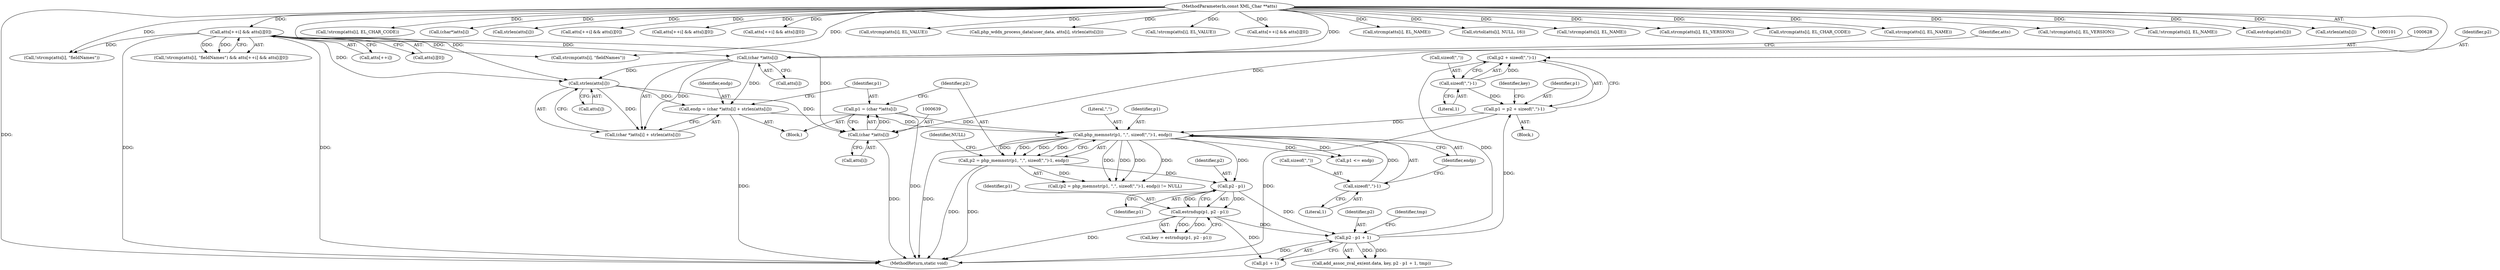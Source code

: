 digraph "0_php-src_c4cca4c20e75359c9a13a1f9a36cb7b4e9601d29?w=1@API" {
"1000681" [label="(Call,p2 + sizeof(\",\")-1)"];
"1000673" [label="(Call,p2 - p1 + 1)"];
"1000661" [label="(Call,p2 - p1)"];
"1000645" [label="(Call,p2 = php_memnstr(p1, \",\", sizeof(\",\")-1, endp))"];
"1000647" [label="(Call,php_memnstr(p1, \",\", sizeof(\",\")-1, endp))"];
"1000679" [label="(Call,p1 = p2 + sizeof(\",\")-1)"];
"1000683" [label="(Call,sizeof(\",\")-1)"];
"1000636" [label="(Call,p1 = (char *)atts[i])"];
"1000638" [label="(Call,(char *)atts[i])"];
"1000608" [label="(Call,atts[++i] && atts[i][0])"];
"1000104" [label="(MethodParameterIn,const XML_Char **atts)"];
"1000632" [label="(Call,strlen(atts[i]))"];
"1000627" [label="(Call,(char *)atts[i])"];
"1000650" [label="(Call,sizeof(\",\")-1)"];
"1000624" [label="(Call,endp = (char *)atts[i] + strlen(atts[i]))"];
"1000659" [label="(Call,estrndup(p1, p2 - p1))"];
"1000647" [label="(Call,php_memnstr(p1, \",\", sizeof(\",\")-1, endp))"];
"1000659" [label="(Call,estrndup(p1, p2 - p1))"];
"1000678" [label="(Identifier,tmp)"];
"1000638" [label="(Call,(char *)atts[i])"];
"1000627" [label="(Call,(char *)atts[i])"];
"1000613" [label="(Call,atts[i][0])"];
"1000256" [label="(Call,!strcmp(atts[i], EL_CHAR_CODE))"];
"1000797" [label="(Call,(char*)atts[i])"];
"1000803" [label="(Call,strlen(atts[i]))"];
"1000362" [label="(Call,atts[++i] && atts[i][0])"];
"1000651" [label="(Call,sizeof(\",\"))"];
"1000762" [label="(Call,atts[++i] && atts[i][0])"];
"1000625" [label="(Identifier,endp)"];
"1000679" [label="(Call,p1 = p2 + sizeof(\",\")-1)"];
"1000649" [label="(Literal,\",\")"];
"1000656" [label="(Block,)"];
"1000262" [label="(Call,atts[++i] && atts[i][0])"];
"1000673" [label="(Call,p2 - p1 + 1)"];
"1000603" [label="(Call,strcmp(atts[i], \"fieldNames\"))"];
"1000357" [label="(Call,strcmp(atts[i], EL_VALUE))"];
"1000626" [label="(Call,(char *)atts[i] + strlen(atts[i]))"];
"1000401" [label="(Call,php_wddx_process_data(user_data, atts[i], strlen(atts[i])))"];
"1000662" [label="(Identifier,p2)"];
"1000356" [label="(Call,!strcmp(atts[i], EL_VALUE))"];
"1000675" [label="(Call,p1 + 1)"];
"1000104" [label="(MethodParameterIn,const XML_Char **atts)"];
"1000538" [label="(Call,atts[++i] && atts[i][0])"];
"1000864" [label="(MethodReturn,static void)"];
"1000637" [label="(Identifier,p1)"];
"1000533" [label="(Call,strcmp(atts[i], EL_NAME))"];
"1000688" [label="(Identifier,key)"];
"1000629" [label="(Call,atts[i])"];
"1000634" [label="(Identifier,atts)"];
"1000281" [label="(Call,strtol(atts[i], NULL, 16))"];
"1000650" [label="(Call,sizeof(\",\")-1)"];
"1000532" [label="(Call,!strcmp(atts[i], EL_NAME))"];
"1000134" [label="(Call,strcmp(atts[i], EL_VERSION))"];
"1000684" [label="(Call,sizeof(\",\"))"];
"1000640" [label="(Call,atts[i])"];
"1000257" [label="(Call,strcmp(atts[i], EL_CHAR_CODE))"];
"1000654" [label="(Identifier,endp)"];
"1000646" [label="(Identifier,p2)"];
"1000636" [label="(Call,p1 = (char *)atts[i])"];
"1000680" [label="(Identifier,p1)"];
"1000653" [label="(Literal,1)"];
"1000648" [label="(Identifier,p1)"];
"1000601" [label="(Call,!strcmp(atts[i], \"fieldNames\") && atts[++i] && atts[i][0])"];
"1000757" [label="(Call,strcmp(atts[i], EL_NAME))"];
"1000686" [label="(Literal,1)"];
"1000655" [label="(Identifier,NULL)"];
"1000609" [label="(Call,atts[++i])"];
"1000681" [label="(Call,p2 + sizeof(\",\")-1)"];
"1000602" [label="(Call,!strcmp(atts[i], \"fieldNames\"))"];
"1000133" [label="(Call,!strcmp(atts[i], EL_VERSION))"];
"1000645" [label="(Call,p2 = php_memnstr(p1, \",\", sizeof(\",\")-1, endp))"];
"1000683" [label="(Call,sizeof(\",\")-1)"];
"1000663" [label="(Identifier,p1)"];
"1000644" [label="(Call,(p2 = php_memnstr(p1, \",\", sizeof(\",\")-1, endp)) != NULL)"];
"1000690" [label="(Call,p1 <= endp)"];
"1000661" [label="(Call,p2 - p1)"];
"1000624" [label="(Call,endp = (char *)atts[i] + strlen(atts[i]))"];
"1000660" [label="(Identifier,p1)"];
"1000674" [label="(Identifier,p2)"];
"1000756" [label="(Call,!strcmp(atts[i], EL_NAME))"];
"1000618" [label="(Block,)"];
"1000682" [label="(Identifier,p2)"];
"1000632" [label="(Call,strlen(atts[i]))"];
"1000668" [label="(Call,add_assoc_zval_ex(ent.data, key, p2 - p1 + 1, tmp))"];
"1000608" [label="(Call,atts[++i] && atts[i][0])"];
"1000561" [label="(Call,estrdup(atts[i]))"];
"1000657" [label="(Call,key = estrndup(p1, p2 - p1))"];
"1000406" [label="(Call,strlen(atts[i]))"];
"1000633" [label="(Call,atts[i])"];
"1000681" -> "1000679"  [label="AST: "];
"1000681" -> "1000683"  [label="CFG: "];
"1000682" -> "1000681"  [label="AST: "];
"1000683" -> "1000681"  [label="AST: "];
"1000679" -> "1000681"  [label="CFG: "];
"1000673" -> "1000681"  [label="DDG: "];
"1000683" -> "1000681"  [label="DDG: "];
"1000673" -> "1000668"  [label="AST: "];
"1000673" -> "1000675"  [label="CFG: "];
"1000674" -> "1000673"  [label="AST: "];
"1000675" -> "1000673"  [label="AST: "];
"1000678" -> "1000673"  [label="CFG: "];
"1000673" -> "1000864"  [label="DDG: "];
"1000673" -> "1000668"  [label="DDG: "];
"1000673" -> "1000668"  [label="DDG: "];
"1000661" -> "1000673"  [label="DDG: "];
"1000659" -> "1000673"  [label="DDG: "];
"1000673" -> "1000679"  [label="DDG: "];
"1000661" -> "1000659"  [label="AST: "];
"1000661" -> "1000663"  [label="CFG: "];
"1000662" -> "1000661"  [label="AST: "];
"1000663" -> "1000661"  [label="AST: "];
"1000659" -> "1000661"  [label="CFG: "];
"1000661" -> "1000659"  [label="DDG: "];
"1000661" -> "1000659"  [label="DDG: "];
"1000645" -> "1000661"  [label="DDG: "];
"1000647" -> "1000661"  [label="DDG: "];
"1000645" -> "1000644"  [label="AST: "];
"1000645" -> "1000647"  [label="CFG: "];
"1000646" -> "1000645"  [label="AST: "];
"1000647" -> "1000645"  [label="AST: "];
"1000655" -> "1000645"  [label="CFG: "];
"1000645" -> "1000864"  [label="DDG: "];
"1000645" -> "1000864"  [label="DDG: "];
"1000645" -> "1000644"  [label="DDG: "];
"1000647" -> "1000645"  [label="DDG: "];
"1000647" -> "1000645"  [label="DDG: "];
"1000647" -> "1000645"  [label="DDG: "];
"1000647" -> "1000645"  [label="DDG: "];
"1000647" -> "1000654"  [label="CFG: "];
"1000648" -> "1000647"  [label="AST: "];
"1000649" -> "1000647"  [label="AST: "];
"1000650" -> "1000647"  [label="AST: "];
"1000654" -> "1000647"  [label="AST: "];
"1000647" -> "1000864"  [label="DDG: "];
"1000647" -> "1000644"  [label="DDG: "];
"1000647" -> "1000644"  [label="DDG: "];
"1000647" -> "1000644"  [label="DDG: "];
"1000647" -> "1000644"  [label="DDG: "];
"1000679" -> "1000647"  [label="DDG: "];
"1000636" -> "1000647"  [label="DDG: "];
"1000650" -> "1000647"  [label="DDG: "];
"1000624" -> "1000647"  [label="DDG: "];
"1000647" -> "1000690"  [label="DDG: "];
"1000647" -> "1000690"  [label="DDG: "];
"1000679" -> "1000656"  [label="AST: "];
"1000680" -> "1000679"  [label="AST: "];
"1000688" -> "1000679"  [label="CFG: "];
"1000679" -> "1000864"  [label="DDG: "];
"1000683" -> "1000679"  [label="DDG: "];
"1000683" -> "1000686"  [label="CFG: "];
"1000684" -> "1000683"  [label="AST: "];
"1000686" -> "1000683"  [label="AST: "];
"1000636" -> "1000618"  [label="AST: "];
"1000636" -> "1000638"  [label="CFG: "];
"1000637" -> "1000636"  [label="AST: "];
"1000638" -> "1000636"  [label="AST: "];
"1000646" -> "1000636"  [label="CFG: "];
"1000636" -> "1000864"  [label="DDG: "];
"1000638" -> "1000636"  [label="DDG: "];
"1000638" -> "1000640"  [label="CFG: "];
"1000639" -> "1000638"  [label="AST: "];
"1000640" -> "1000638"  [label="AST: "];
"1000638" -> "1000864"  [label="DDG: "];
"1000608" -> "1000638"  [label="DDG: "];
"1000632" -> "1000638"  [label="DDG: "];
"1000104" -> "1000638"  [label="DDG: "];
"1000608" -> "1000601"  [label="AST: "];
"1000608" -> "1000609"  [label="CFG: "];
"1000608" -> "1000613"  [label="CFG: "];
"1000609" -> "1000608"  [label="AST: "];
"1000613" -> "1000608"  [label="AST: "];
"1000601" -> "1000608"  [label="CFG: "];
"1000608" -> "1000864"  [label="DDG: "];
"1000608" -> "1000864"  [label="DDG: "];
"1000608" -> "1000602"  [label="DDG: "];
"1000608" -> "1000603"  [label="DDG: "];
"1000608" -> "1000601"  [label="DDG: "];
"1000608" -> "1000601"  [label="DDG: "];
"1000104" -> "1000608"  [label="DDG: "];
"1000608" -> "1000627"  [label="DDG: "];
"1000608" -> "1000632"  [label="DDG: "];
"1000104" -> "1000101"  [label="AST: "];
"1000104" -> "1000864"  [label="DDG: "];
"1000104" -> "1000133"  [label="DDG: "];
"1000104" -> "1000134"  [label="DDG: "];
"1000104" -> "1000256"  [label="DDG: "];
"1000104" -> "1000257"  [label="DDG: "];
"1000104" -> "1000262"  [label="DDG: "];
"1000104" -> "1000281"  [label="DDG: "];
"1000104" -> "1000356"  [label="DDG: "];
"1000104" -> "1000357"  [label="DDG: "];
"1000104" -> "1000362"  [label="DDG: "];
"1000104" -> "1000401"  [label="DDG: "];
"1000104" -> "1000406"  [label="DDG: "];
"1000104" -> "1000532"  [label="DDG: "];
"1000104" -> "1000533"  [label="DDG: "];
"1000104" -> "1000538"  [label="DDG: "];
"1000104" -> "1000561"  [label="DDG: "];
"1000104" -> "1000602"  [label="DDG: "];
"1000104" -> "1000603"  [label="DDG: "];
"1000104" -> "1000627"  [label="DDG: "];
"1000104" -> "1000632"  [label="DDG: "];
"1000104" -> "1000756"  [label="DDG: "];
"1000104" -> "1000757"  [label="DDG: "];
"1000104" -> "1000762"  [label="DDG: "];
"1000104" -> "1000797"  [label="DDG: "];
"1000104" -> "1000803"  [label="DDG: "];
"1000632" -> "1000626"  [label="AST: "];
"1000632" -> "1000633"  [label="CFG: "];
"1000633" -> "1000632"  [label="AST: "];
"1000626" -> "1000632"  [label="CFG: "];
"1000632" -> "1000624"  [label="DDG: "];
"1000632" -> "1000626"  [label="DDG: "];
"1000627" -> "1000632"  [label="DDG: "];
"1000627" -> "1000626"  [label="AST: "];
"1000627" -> "1000629"  [label="CFG: "];
"1000628" -> "1000627"  [label="AST: "];
"1000629" -> "1000627"  [label="AST: "];
"1000634" -> "1000627"  [label="CFG: "];
"1000627" -> "1000624"  [label="DDG: "];
"1000627" -> "1000626"  [label="DDG: "];
"1000650" -> "1000653"  [label="CFG: "];
"1000651" -> "1000650"  [label="AST: "];
"1000653" -> "1000650"  [label="AST: "];
"1000654" -> "1000650"  [label="CFG: "];
"1000624" -> "1000618"  [label="AST: "];
"1000624" -> "1000626"  [label="CFG: "];
"1000625" -> "1000624"  [label="AST: "];
"1000626" -> "1000624"  [label="AST: "];
"1000637" -> "1000624"  [label="CFG: "];
"1000624" -> "1000864"  [label="DDG: "];
"1000659" -> "1000657"  [label="AST: "];
"1000660" -> "1000659"  [label="AST: "];
"1000657" -> "1000659"  [label="CFG: "];
"1000659" -> "1000864"  [label="DDG: "];
"1000659" -> "1000657"  [label="DDG: "];
"1000659" -> "1000657"  [label="DDG: "];
"1000659" -> "1000675"  [label="DDG: "];
}
